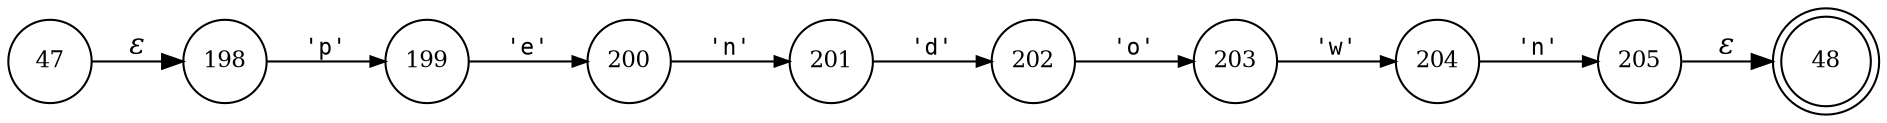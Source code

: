 digraph ATN {
rankdir=LR;
s48[fontsize=11, label="48", shape=doublecircle, fixedsize=true, width=.6];
s198[fontsize=11,label="198", shape=circle, fixedsize=true, width=.55, peripheries=1];
s199[fontsize=11,label="199", shape=circle, fixedsize=true, width=.55, peripheries=1];
s200[fontsize=11,label="200", shape=circle, fixedsize=true, width=.55, peripheries=1];
s201[fontsize=11,label="201", shape=circle, fixedsize=true, width=.55, peripheries=1];
s202[fontsize=11,label="202", shape=circle, fixedsize=true, width=.55, peripheries=1];
s203[fontsize=11,label="203", shape=circle, fixedsize=true, width=.55, peripheries=1];
s204[fontsize=11,label="204", shape=circle, fixedsize=true, width=.55, peripheries=1];
s205[fontsize=11,label="205", shape=circle, fixedsize=true, width=.55, peripheries=1];
s47[fontsize=11,label="47", shape=circle, fixedsize=true, width=.55, peripheries=1];
s47 -> s198 [fontname="Times-Italic", label="&epsilon;"];
s198 -> s199 [fontsize=11, fontname="Courier", arrowsize=.7, label = "'p'", arrowhead = normal];
s199 -> s200 [fontsize=11, fontname="Courier", arrowsize=.7, label = "'e'", arrowhead = normal];
s200 -> s201 [fontsize=11, fontname="Courier", arrowsize=.7, label = "'n'", arrowhead = normal];
s201 -> s202 [fontsize=11, fontname="Courier", arrowsize=.7, label = "'d'", arrowhead = normal];
s202 -> s203 [fontsize=11, fontname="Courier", arrowsize=.7, label = "'o'", arrowhead = normal];
s203 -> s204 [fontsize=11, fontname="Courier", arrowsize=.7, label = "'w'", arrowhead = normal];
s204 -> s205 [fontsize=11, fontname="Courier", arrowsize=.7, label = "'n'", arrowhead = normal];
s205 -> s48 [fontname="Times-Italic", label="&epsilon;"];
}